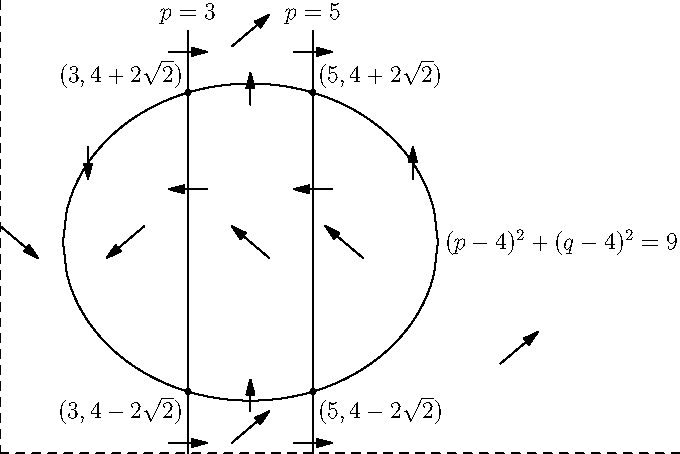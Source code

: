 size(12cm,8cm,IgnoreAspect);
import graph;
xaxis(dashed);
yaxis(dashed);

draw((3,0)--(3,8));
draw((5,0)--(5,8));

real f1(real x) {return sqrt(9-(x-4)^2)+4;}
draw(graph(f1,1,7));

real f2(real x) {return -1*sqrt(9-(x-4)^2)+4;}
draw(graph(f2,1,7));

label("$p=3$",(3,8),N);
label("$p=5$",(5,8),N);
label("$(p-4)^2 + (q-4)^2 = 9$",(7,4),E);

dot((3,1.172));
label("$(3,4-2\sqrt{2})$",(3,1.172),SW);

dot((3,6.828));
label("$(3,4+2\sqrt{2})$",(3,6.828),NW);

dot((5,1.172));
label("$(5,4-2\sqrt{2})$",(5,1.172),SE);

dot((5,6.828));
label("$(5,4+2\sqrt{2})$",(5,6.828),NE);

draw((0,4.3)--(0.6,3.7),Arrow);
draw((2.3,4.3)--(1.7,3.7),Arrow);
draw((3.7,7.7)--(4.3,8.3),Arrow);
draw((4.3,3.7)--(3.7,4.3),Arrow);
draw((3.7,0.2)--(4.3,0.8),Arrow);
draw((8,1.7)--(8.6,2.3),Arrow);
draw((5.8,3.7)--(5.2,4.3),Arrow);

draw((2.7,0.2)--(3.3,0.2),Arrow);
draw((4.7,0.2)--(5.3,0.2),Arrow);
draw((3.3,5)--(2.7,5),Arrow);
draw((5.3,5)--(4.7,5),Arrow);
draw((2.7,7.6)--(3.3,7.6),Arrow);
draw((4.7,7.6)--(5.3,7.6),Arrow);

draw((1.4,5.8)--(1.4,5.2),Arrow);
draw((6.6,5.2)--(6.6,5.8),Arrow);
draw((4,0.8)--(4,1.4),Arrow);
draw((4,6.6)--(4,7.2),Arrow);



